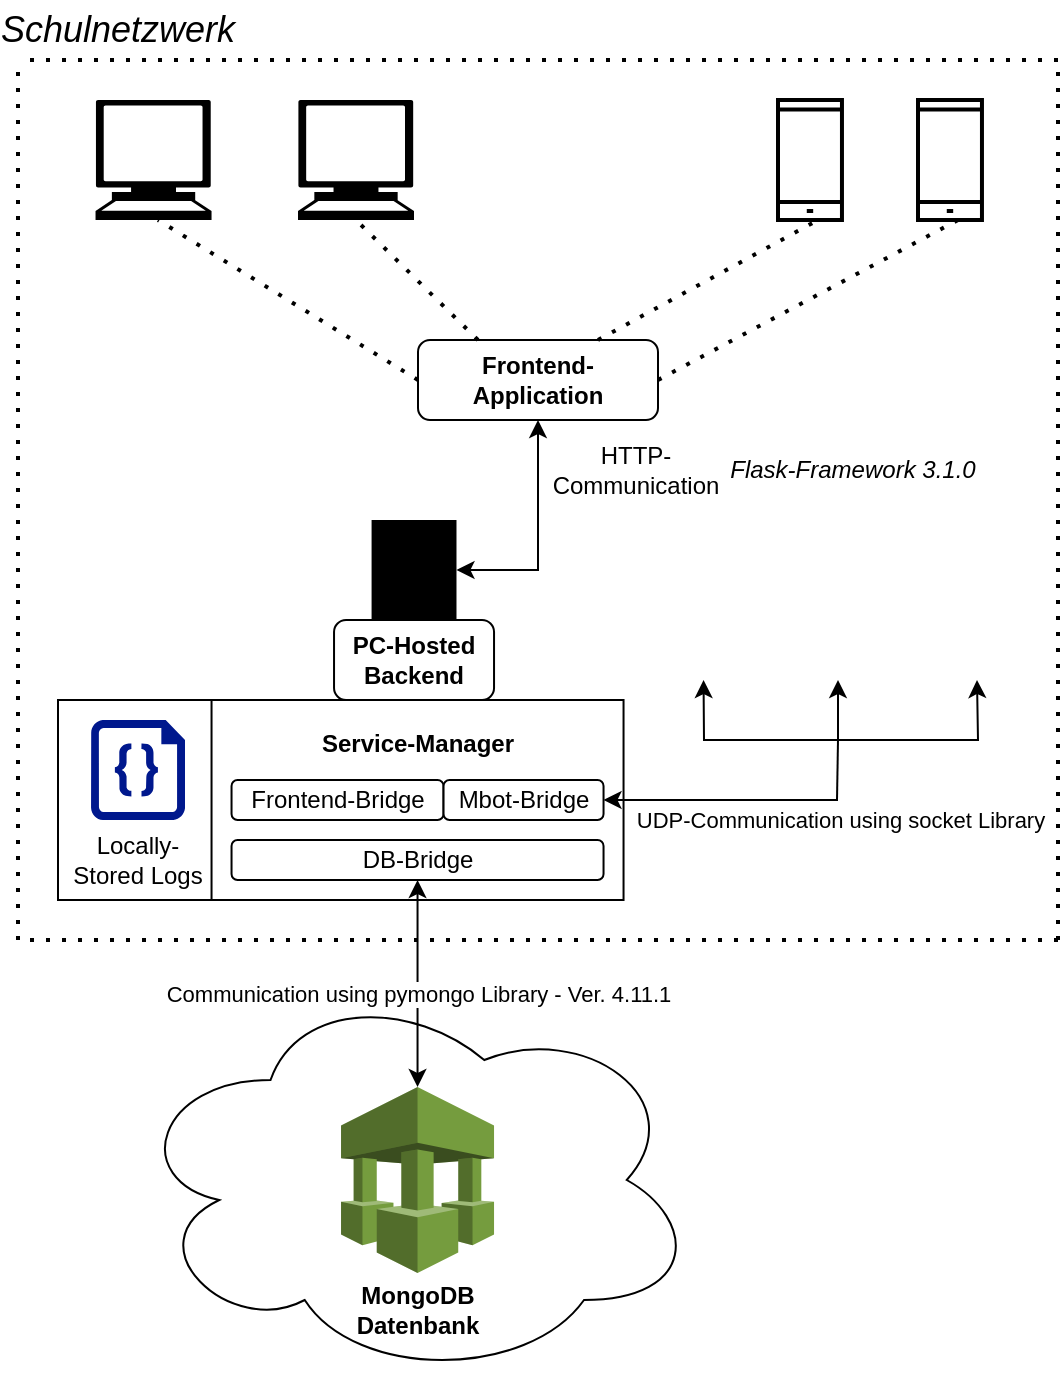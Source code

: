 <mxfile version="27.0.5">
  <diagram name="Seite-1" id="x37Zq3RsCJ7Nzggrd-Pj">
    <mxGraphModel dx="1042" dy="626" grid="1" gridSize="10" guides="1" tooltips="1" connect="1" arrows="1" fold="1" page="1" pageScale="1" pageWidth="827" pageHeight="1169" math="0" shadow="0">
      <root>
        <mxCell id="0" />
        <mxCell id="1" parent="0" />
        <mxCell id="ej80FmDThdirP2GtrH3--63" value="" style="rounded=0;whiteSpace=wrap;html=1;" parent="1" vertex="1">
          <mxGeometry x="180" y="400" width="80" height="100" as="geometry" />
        </mxCell>
        <mxCell id="ej80FmDThdirP2GtrH3--22" value="" style="ellipse;shape=cloud;whiteSpace=wrap;html=1;" parent="1" vertex="1">
          <mxGeometry x="215.02" y="540" width="284.98" height="200" as="geometry" />
        </mxCell>
        <mxCell id="ej80FmDThdirP2GtrH3--2" value="" style="endArrow=none;dashed=1;html=1;dashPattern=1 3;strokeWidth=2;rounded=0;" parent="1" edge="1">
          <mxGeometry width="50" height="50" relative="1" as="geometry">
            <mxPoint x="160" y="520" as="sourcePoint" />
            <mxPoint x="160" y="80" as="targetPoint" />
          </mxGeometry>
        </mxCell>
        <mxCell id="ej80FmDThdirP2GtrH3--3" value="" style="endArrow=none;dashed=1;html=1;dashPattern=1 3;strokeWidth=2;rounded=0;" parent="1" edge="1">
          <mxGeometry width="50" height="50" relative="1" as="geometry">
            <mxPoint x="680" y="80" as="sourcePoint" />
            <mxPoint x="160" y="80" as="targetPoint" />
          </mxGeometry>
        </mxCell>
        <mxCell id="ej80FmDThdirP2GtrH3--4" value="" style="endArrow=none;dashed=1;html=1;dashPattern=1 3;strokeWidth=2;rounded=0;" parent="1" edge="1">
          <mxGeometry width="50" height="50" relative="1" as="geometry">
            <mxPoint x="680" y="520" as="sourcePoint" />
            <mxPoint x="160" y="520" as="targetPoint" />
          </mxGeometry>
        </mxCell>
        <mxCell id="ej80FmDThdirP2GtrH3--5" value="" style="endArrow=none;dashed=1;html=1;dashPattern=1 3;strokeWidth=2;rounded=0;" parent="1" edge="1">
          <mxGeometry width="50" height="50" relative="1" as="geometry">
            <mxPoint x="680" y="520" as="sourcePoint" />
            <mxPoint x="680" y="80" as="targetPoint" />
          </mxGeometry>
        </mxCell>
        <mxCell id="ej80FmDThdirP2GtrH3--6" value="&lt;font face=&quot;Helvetica&quot; style=&quot;font-size: 18px;&quot;&gt;&lt;i&gt;Schulnetzwerk&lt;/i&gt;&lt;/font&gt;" style="text;html=1;align=center;verticalAlign=middle;whiteSpace=wrap;rounded=0;" parent="1" vertex="1">
          <mxGeometry x="180" y="50" width="60" height="30" as="geometry" />
        </mxCell>
        <mxCell id="ej80FmDThdirP2GtrH3--7" value="" style="sketch=0;verticalLabelPosition=bottom;sketch=0;aspect=fixed;html=1;verticalAlign=top;strokeColor=none;fillColor=#000000;align=center;outlineConnect=0;pointerEvents=1;shape=mxgraph.citrix2.citrix_remote_pc;" parent="1" vertex="1">
          <mxGeometry x="336.79" y="310" width="42.455" height="50" as="geometry" />
        </mxCell>
        <mxCell id="ej80FmDThdirP2GtrH3--11" value="&lt;b&gt;PC-Hosted Backend&lt;/b&gt;" style="rounded=1;whiteSpace=wrap;html=1;" parent="1" vertex="1">
          <mxGeometry x="318.02" y="360" width="80" height="40" as="geometry" />
        </mxCell>
        <mxCell id="ej80FmDThdirP2GtrH3--12" value="&lt;b&gt;Service-Manager&lt;/b&gt;&lt;div&gt;&lt;br&gt;&lt;/div&gt;&lt;div&gt;&lt;br&gt;&lt;/div&gt;&lt;div&gt;&lt;br&gt;&lt;/div&gt;&lt;div&gt;&lt;br&gt;&lt;/div&gt;" style="rounded=0;whiteSpace=wrap;html=1;" parent="1" vertex="1">
          <mxGeometry x="256.77" y="400" width="206" height="100" as="geometry" />
        </mxCell>
        <mxCell id="ej80FmDThdirP2GtrH3--13" value="Frontend-Bridge" style="rounded=1;whiteSpace=wrap;html=1;" parent="1" vertex="1">
          <mxGeometry x="266.77" y="440" width="106" height="20" as="geometry" />
        </mxCell>
        <mxCell id="ej80FmDThdirP2GtrH3--14" value="DB-Bridge" style="rounded=1;whiteSpace=wrap;html=1;" parent="1" vertex="1">
          <mxGeometry x="266.77" y="470" width="186" height="20" as="geometry" />
        </mxCell>
        <mxCell id="ej80FmDThdirP2GtrH3--15" value="Mbot-Bridge" style="rounded=1;whiteSpace=wrap;html=1;" parent="1" vertex="1">
          <mxGeometry x="372.77" y="440" width="80" height="20" as="geometry" />
        </mxCell>
        <mxCell id="ej80FmDThdirP2GtrH3--18" value="" style="outlineConnect=0;dashed=0;verticalLabelPosition=bottom;verticalAlign=top;align=center;html=1;shape=mxgraph.aws3.managed_services;fillColor=#759C3E;gradientColor=none;" parent="1" vertex="1">
          <mxGeometry x="321.52" y="593.5" width="76.5" height="93" as="geometry" />
        </mxCell>
        <mxCell id="ej80FmDThdirP2GtrH3--19" value="&lt;b&gt;MongoDB&lt;/b&gt;&lt;div&gt;&lt;b&gt;Datenbank&lt;/b&gt;&lt;/div&gt;" style="text;html=1;align=center;verticalAlign=middle;whiteSpace=wrap;rounded=0;" parent="1" vertex="1">
          <mxGeometry x="329.77" y="690" width="60" height="30" as="geometry" />
        </mxCell>
        <mxCell id="ej80FmDThdirP2GtrH3--23" value="" style="shape=image;html=1;verticalAlign=top;verticalLabelPosition=bottom;labelBackgroundColor=#ffffff;imageAspect=0;aspect=fixed;image=https://cdn1.iconfinder.com/data/icons/unicons-line-vol-5/24/robot-128.png" parent="1" vertex="1">
          <mxGeometry x="540" y="330" width="60" height="60" as="geometry" />
        </mxCell>
        <mxCell id="ej80FmDThdirP2GtrH3--31" value="" style="endArrow=classic;html=1;rounded=0;entryX=1;entryY=0.5;entryDx=0;entryDy=0;" parent="1" target="ej80FmDThdirP2GtrH3--15" edge="1">
          <mxGeometry width="50" height="50" relative="1" as="geometry">
            <mxPoint x="570" y="450" as="sourcePoint" />
            <mxPoint x="530" y="440" as="targetPoint" />
            <Array as="points">
              <mxPoint x="520" y="450" />
            </Array>
          </mxGeometry>
        </mxCell>
        <mxCell id="ej80FmDThdirP2GtrH3--56" value="UDP-Communication using socket Library" style="edgeLabel;html=1;align=center;verticalAlign=middle;resizable=0;points=[];" parent="ej80FmDThdirP2GtrH3--31" vertex="1" connectable="0">
          <mxGeometry x="-0.427" y="-1" relative="1" as="geometry">
            <mxPoint x="34" y="11" as="offset" />
          </mxGeometry>
        </mxCell>
        <mxCell id="ej80FmDThdirP2GtrH3--32" value="" style="endArrow=none;html=1;rounded=0;" parent="1" edge="1">
          <mxGeometry width="50" height="50" relative="1" as="geometry">
            <mxPoint x="569.5" y="450" as="sourcePoint" />
            <mxPoint x="570" y="420" as="targetPoint" />
          </mxGeometry>
        </mxCell>
        <mxCell id="ej80FmDThdirP2GtrH3--33" value="" style="shape=image;html=1;verticalAlign=top;verticalLabelPosition=bottom;labelBackgroundColor=#ffffff;imageAspect=0;aspect=fixed;image=https://cdn1.iconfinder.com/data/icons/unicons-line-vol-5/24/robot-128.png" parent="1" vertex="1">
          <mxGeometry x="471.02" y="330" width="60" height="60" as="geometry" />
        </mxCell>
        <mxCell id="ej80FmDThdirP2GtrH3--34" value="" style="shape=image;html=1;verticalAlign=top;verticalLabelPosition=bottom;labelBackgroundColor=#ffffff;imageAspect=0;aspect=fixed;image=https://cdn1.iconfinder.com/data/icons/unicons-line-vol-5/24/robot-128.png" parent="1" vertex="1">
          <mxGeometry x="610" y="330" width="60" height="60" as="geometry" />
        </mxCell>
        <mxCell id="ej80FmDThdirP2GtrH3--37" value="" style="endArrow=classic;html=1;rounded=0;" parent="1" edge="1">
          <mxGeometry width="50" height="50" relative="1" as="geometry">
            <mxPoint x="570" y="420" as="sourcePoint" />
            <mxPoint x="502.77" y="390" as="targetPoint" />
            <Array as="points">
              <mxPoint x="503" y="420" />
            </Array>
          </mxGeometry>
        </mxCell>
        <mxCell id="ej80FmDThdirP2GtrH3--38" value="" style="endArrow=classic;html=1;rounded=0;entryX=0.5;entryY=1;entryDx=0;entryDy=0;entryPerimeter=0;" parent="1" target="ej80FmDThdirP2GtrH3--23" edge="1">
          <mxGeometry width="50" height="50" relative="1" as="geometry">
            <mxPoint x="570" y="420" as="sourcePoint" />
            <mxPoint x="570" y="400" as="targetPoint" />
          </mxGeometry>
        </mxCell>
        <mxCell id="ej80FmDThdirP2GtrH3--39" value="" style="endArrow=classic;html=1;rounded=0;entryX=0.5;entryY=1;entryDx=0;entryDy=0;entryPerimeter=0;" parent="1" edge="1">
          <mxGeometry width="50" height="50" relative="1" as="geometry">
            <mxPoint x="570" y="420" as="sourcePoint" />
            <mxPoint x="639.5" y="390" as="targetPoint" />
            <Array as="points">
              <mxPoint x="640" y="420" />
            </Array>
          </mxGeometry>
        </mxCell>
        <mxCell id="ej80FmDThdirP2GtrH3--40" value="" style="endArrow=classic;startArrow=classic;html=1;rounded=0;entryX=0.5;entryY=1;entryDx=0;entryDy=0;" parent="1" source="ej80FmDThdirP2GtrH3--18" target="ej80FmDThdirP2GtrH3--14" edge="1">
          <mxGeometry width="50" height="50" relative="1" as="geometry">
            <mxPoint x="318.02" y="540" as="sourcePoint" />
            <mxPoint x="368.02" y="490" as="targetPoint" />
          </mxGeometry>
        </mxCell>
        <mxCell id="ej80FmDThdirP2GtrH3--55" value="Communication using pymongo Library - Ver.&amp;nbsp;4.11.1" style="edgeLabel;html=1;align=center;verticalAlign=middle;resizable=0;points=[];" parent="ej80FmDThdirP2GtrH3--40" vertex="1" connectable="0">
          <mxGeometry x="-0.082" relative="1" as="geometry">
            <mxPoint y="1" as="offset" />
          </mxGeometry>
        </mxCell>
        <mxCell id="ej80FmDThdirP2GtrH3--41" value="" style="shape=mxgraph.signs.tech.computer;html=1;pointerEvents=1;fillColor=#000000;strokeColor=none;verticalLabelPosition=bottom;verticalAlign=top;align=center;" parent="1" vertex="1">
          <mxGeometry x="198.77" y="100" width="58" height="60" as="geometry" />
        </mxCell>
        <mxCell id="ej80FmDThdirP2GtrH3--42" value="" style="shape=mxgraph.signs.tech.computer;html=1;pointerEvents=1;fillColor=#000000;strokeColor=none;verticalLabelPosition=bottom;verticalAlign=top;align=center;" parent="1" vertex="1">
          <mxGeometry x="300" y="100" width="58" height="60" as="geometry" />
        </mxCell>
        <mxCell id="ej80FmDThdirP2GtrH3--45" value="" style="html=1;verticalLabelPosition=bottom;align=center;labelBackgroundColor=#ffffff;verticalAlign=top;strokeWidth=2;strokeColor=#000000;shadow=0;dashed=0;shape=mxgraph.ios7.icons.smartphone;fillColor=light-dark(#FFFFFF,var(--ge-dark-color, #121212));" parent="1" vertex="1">
          <mxGeometry x="540" y="100" width="31.98" height="60" as="geometry" />
        </mxCell>
        <mxCell id="ej80FmDThdirP2GtrH3--46" value="" style="html=1;verticalLabelPosition=bottom;align=center;labelBackgroundColor=#ffffff;verticalAlign=top;strokeWidth=2;strokeColor=#000000;shadow=0;dashed=0;shape=mxgraph.ios7.icons.smartphone;fillColor=light-dark(#FFFFFF,var(--ge-dark-color, #121212));" parent="1" vertex="1">
          <mxGeometry x="610" y="100" width="31.98" height="60" as="geometry" />
        </mxCell>
        <mxCell id="ej80FmDThdirP2GtrH3--49" value="&lt;b&gt;Frontend-Application&lt;/b&gt;" style="rounded=1;whiteSpace=wrap;html=1;" parent="1" vertex="1">
          <mxGeometry x="360" y="220" width="120" height="40" as="geometry" />
        </mxCell>
        <mxCell id="ej80FmDThdirP2GtrH3--50" value="" style="endArrow=none;dashed=1;html=1;dashPattern=1 3;strokeWidth=2;rounded=0;exitX=0;exitY=0.5;exitDx=0;exitDy=0;" parent="1" source="ej80FmDThdirP2GtrH3--49" edge="1">
          <mxGeometry width="50" height="50" relative="1" as="geometry">
            <mxPoint x="180" y="210" as="sourcePoint" />
            <mxPoint x="230" y="160" as="targetPoint" />
          </mxGeometry>
        </mxCell>
        <mxCell id="ej80FmDThdirP2GtrH3--51" value="" style="endArrow=none;dashed=1;html=1;dashPattern=1 3;strokeWidth=2;rounded=0;exitX=0.25;exitY=0;exitDx=0;exitDy=0;entryX=0.5;entryY=1;entryDx=0;entryDy=0;entryPerimeter=0;" parent="1" source="ej80FmDThdirP2GtrH3--49" target="ej80FmDThdirP2GtrH3--42" edge="1">
          <mxGeometry width="50" height="50" relative="1" as="geometry">
            <mxPoint x="452.77" y="240" as="sourcePoint" />
            <mxPoint x="322.77" y="160" as="targetPoint" />
          </mxGeometry>
        </mxCell>
        <mxCell id="ej80FmDThdirP2GtrH3--52" value="" style="endArrow=none;dashed=1;html=1;dashPattern=1 3;strokeWidth=2;rounded=0;exitX=0.75;exitY=0;exitDx=0;exitDy=0;" parent="1" source="ej80FmDThdirP2GtrH3--49" edge="1">
          <mxGeometry width="50" height="50" relative="1" as="geometry">
            <mxPoint x="510" y="210" as="sourcePoint" />
            <mxPoint x="560" y="160" as="targetPoint" />
          </mxGeometry>
        </mxCell>
        <mxCell id="ej80FmDThdirP2GtrH3--53" value="" style="endArrow=none;dashed=1;html=1;dashPattern=1 3;strokeWidth=2;rounded=0;exitX=1;exitY=0.5;exitDx=0;exitDy=0;" parent="1" source="ej80FmDThdirP2GtrH3--49" edge="1">
          <mxGeometry width="50" height="50" relative="1" as="geometry">
            <mxPoint x="520" y="220" as="sourcePoint" />
            <mxPoint x="630" y="160" as="targetPoint" />
          </mxGeometry>
        </mxCell>
        <mxCell id="ej80FmDThdirP2GtrH3--54" value="" style="endArrow=classic;startArrow=classic;html=1;rounded=0;entryX=0.5;entryY=1;entryDx=0;entryDy=0;" parent="1" source="ej80FmDThdirP2GtrH3--7" target="ej80FmDThdirP2GtrH3--49" edge="1">
          <mxGeometry width="50" height="50" relative="1" as="geometry">
            <mxPoint x="420" y="340" as="sourcePoint" />
            <mxPoint x="470" y="280" as="targetPoint" />
            <Array as="points">
              <mxPoint x="420" y="335" />
            </Array>
          </mxGeometry>
        </mxCell>
        <mxCell id="ej80FmDThdirP2GtrH3--57" value="HTTP-Communication" style="text;html=1;align=center;verticalAlign=middle;whiteSpace=wrap;rounded=0;" parent="1" vertex="1">
          <mxGeometry x="414" y="270" width="110" height="30" as="geometry" />
        </mxCell>
        <mxCell id="ej80FmDThdirP2GtrH3--58" value="&lt;i&gt;Flask-Framework&amp;nbsp;3.1.0&lt;/i&gt;" style="text;html=1;align=center;verticalAlign=middle;whiteSpace=wrap;rounded=0;" parent="1" vertex="1">
          <mxGeometry x="513" y="270" width="128.98" height="30" as="geometry" />
        </mxCell>
        <mxCell id="ej80FmDThdirP2GtrH3--61" value="" style="sketch=0;aspect=fixed;pointerEvents=1;shadow=0;dashed=0;html=1;strokeColor=none;labelPosition=center;verticalLabelPosition=bottom;verticalAlign=top;align=center;fillColor=#00188D;shape=mxgraph.azure.code_file" parent="1" vertex="1">
          <mxGeometry x="196.5" y="410" width="47" height="50" as="geometry" />
        </mxCell>
        <mxCell id="ej80FmDThdirP2GtrH3--62" value="Locally-Stored Logs" style="text;html=1;align=center;verticalAlign=middle;whiteSpace=wrap;rounded=0;" parent="1" vertex="1">
          <mxGeometry x="185" y="470" width="70" height="20" as="geometry" />
        </mxCell>
      </root>
    </mxGraphModel>
  </diagram>
</mxfile>
